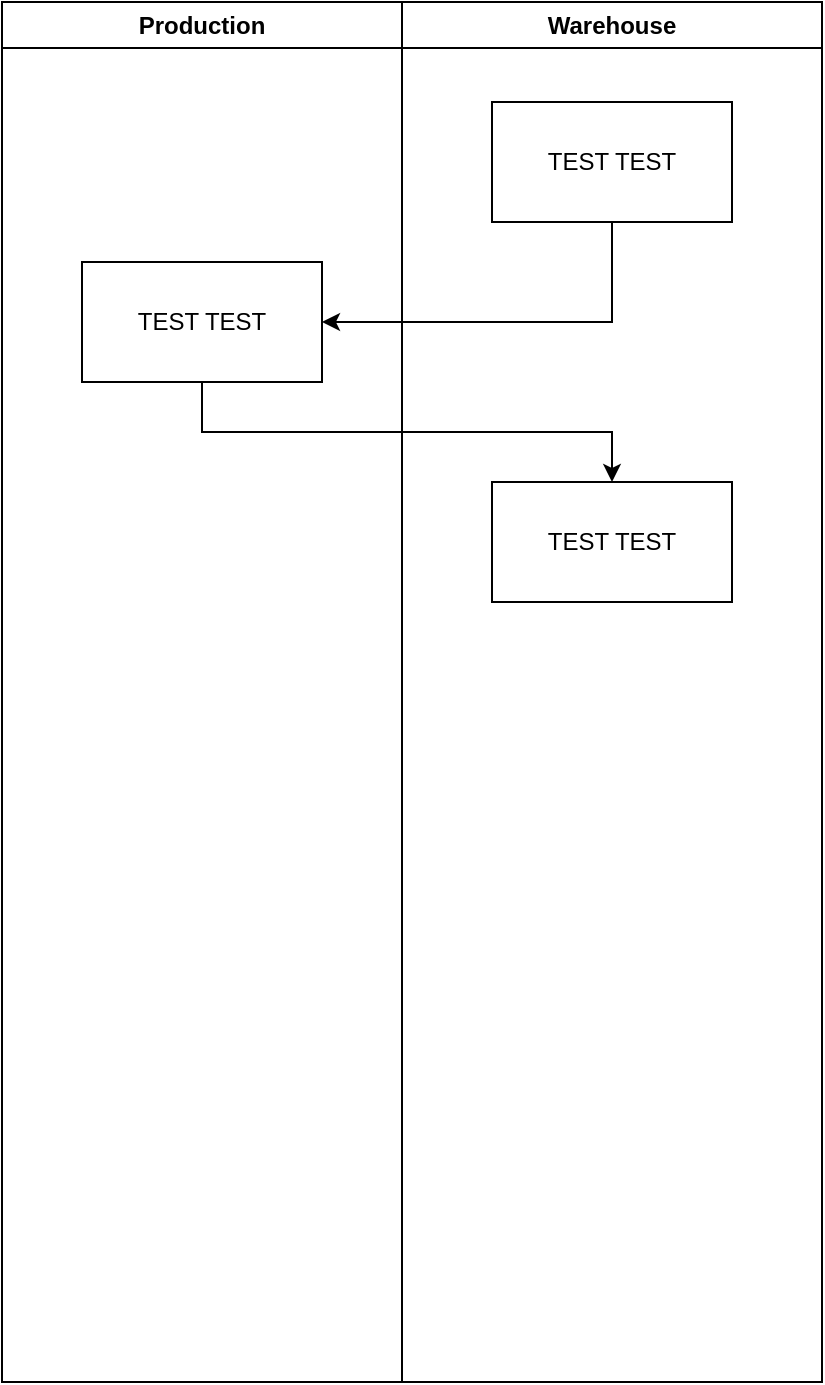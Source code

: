 <mxfile version="24.8.3">
  <diagram name="Page-1" id="5nAgHFU0FjnpTuFjDVsR">
    <mxGraphModel dx="1426" dy="791" grid="1" gridSize="10" guides="1" tooltips="1" connect="1" arrows="1" fold="1" page="1" pageScale="1" pageWidth="850" pageHeight="1100" math="0" shadow="0">
      <root>
        <mxCell id="0" />
        <mxCell id="1" parent="0" />
        <mxCell id="t-QGVr6KC28RbxTMeGiW-3" value="Production" style="swimlane;whiteSpace=wrap;html=1;" vertex="1" parent="1">
          <mxGeometry x="40" y="80" width="200" height="690" as="geometry" />
        </mxCell>
        <mxCell id="t-QGVr6KC28RbxTMeGiW-11" value="TEST TEST" style="rounded=0;whiteSpace=wrap;html=1;" vertex="1" parent="t-QGVr6KC28RbxTMeGiW-3">
          <mxGeometry x="40" y="130" width="120" height="60" as="geometry" />
        </mxCell>
        <mxCell id="t-QGVr6KC28RbxTMeGiW-4" value="Warehouse" style="swimlane;whiteSpace=wrap;html=1;" vertex="1" parent="1">
          <mxGeometry x="240" y="80" width="210" height="690" as="geometry" />
        </mxCell>
        <mxCell id="t-QGVr6KC28RbxTMeGiW-10" value="TEST TEST" style="rounded=0;whiteSpace=wrap;html=1;" vertex="1" parent="t-QGVr6KC28RbxTMeGiW-4">
          <mxGeometry x="45" y="50" width="120" height="60" as="geometry" />
        </mxCell>
        <mxCell id="t-QGVr6KC28RbxTMeGiW-13" value="TEST TEST" style="rounded=0;whiteSpace=wrap;html=1;" vertex="1" parent="t-QGVr6KC28RbxTMeGiW-4">
          <mxGeometry x="45" y="240" width="120" height="60" as="geometry" />
        </mxCell>
        <mxCell id="t-QGVr6KC28RbxTMeGiW-12" value="" style="edgeStyle=orthogonalEdgeStyle;rounded=0;orthogonalLoop=1;jettySize=auto;html=1;exitX=0.5;exitY=1;exitDx=0;exitDy=0;entryX=1;entryY=0.5;entryDx=0;entryDy=0;" edge="1" parent="1" source="t-QGVr6KC28RbxTMeGiW-10" target="t-QGVr6KC28RbxTMeGiW-11">
          <mxGeometry relative="1" as="geometry" />
        </mxCell>
        <mxCell id="t-QGVr6KC28RbxTMeGiW-14" value="" style="edgeStyle=orthogonalEdgeStyle;rounded=0;orthogonalLoop=1;jettySize=auto;html=1;exitX=0.5;exitY=1;exitDx=0;exitDy=0;" edge="1" parent="1" source="t-QGVr6KC28RbxTMeGiW-11" target="t-QGVr6KC28RbxTMeGiW-13">
          <mxGeometry relative="1" as="geometry" />
        </mxCell>
      </root>
    </mxGraphModel>
  </diagram>
</mxfile>
